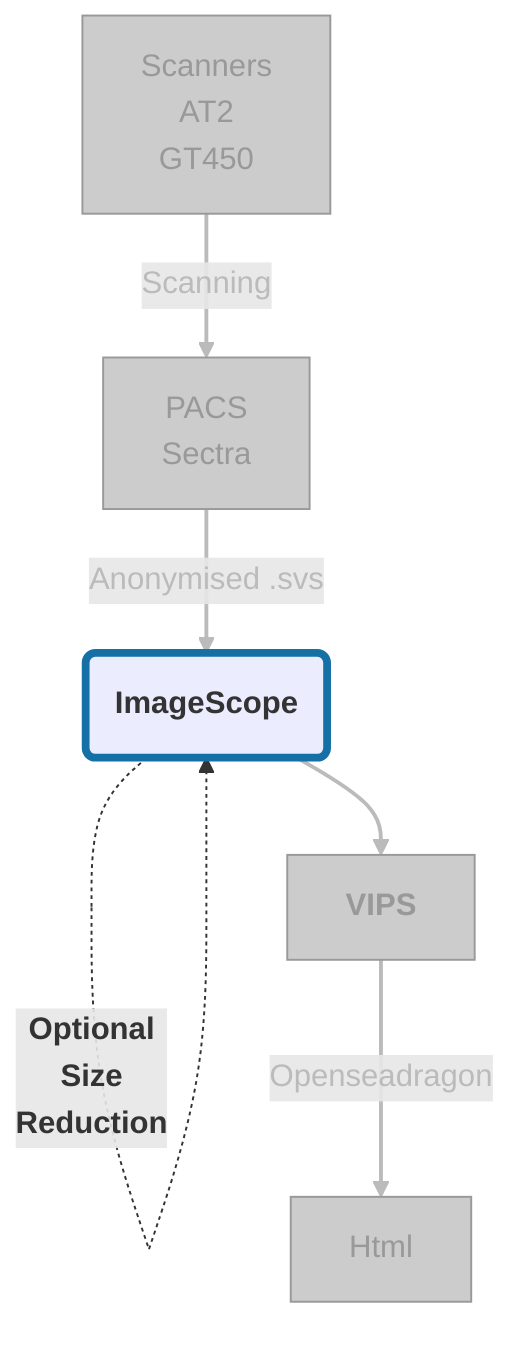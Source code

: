 graph TB

A[Scanners\nAT2\nGT450] --> |<span style='color:#bbb;'>Scanning</span>| B[PACS\nSectra]

B --> |<span style='color:#bbb;'>Anonymised .svs</span>| D(<b>ImageScope</b>)

D -.-> |<b>Optional\nSize\nReduction</b>| D

D --> E[<b>VIPS</b>]

E --> |<span style='color:#bbb;'>Openseadragon</span>| F[Html]


    %% style A fill:#ccc,stroke:#333,stroke-width:4px
    style A fill:#ccc,stroke:#999,color:#999
    style B fill:#ccc,stroke:#999,color:#999
    style D stroke-width:4px,stroke:#1570a6
    %% ,fill:#f9f9f9
    style E fill:#ccc,stroke:#999,color:#999
    style F fill:#ccc,stroke:#999,color:#999
    linkStyle 0 stroke:#bbb,stroke-width:2px;
    linkStyle 1 stroke:#bbb,stroke-width:2px;
    %% linkStyle 2 stroke:#bbb,stroke-width:2px;
    linkStyle 3 stroke:#bbb,stroke-width:2px;
    linkStyle 4 stroke:#bbb,stroke-width:2px;